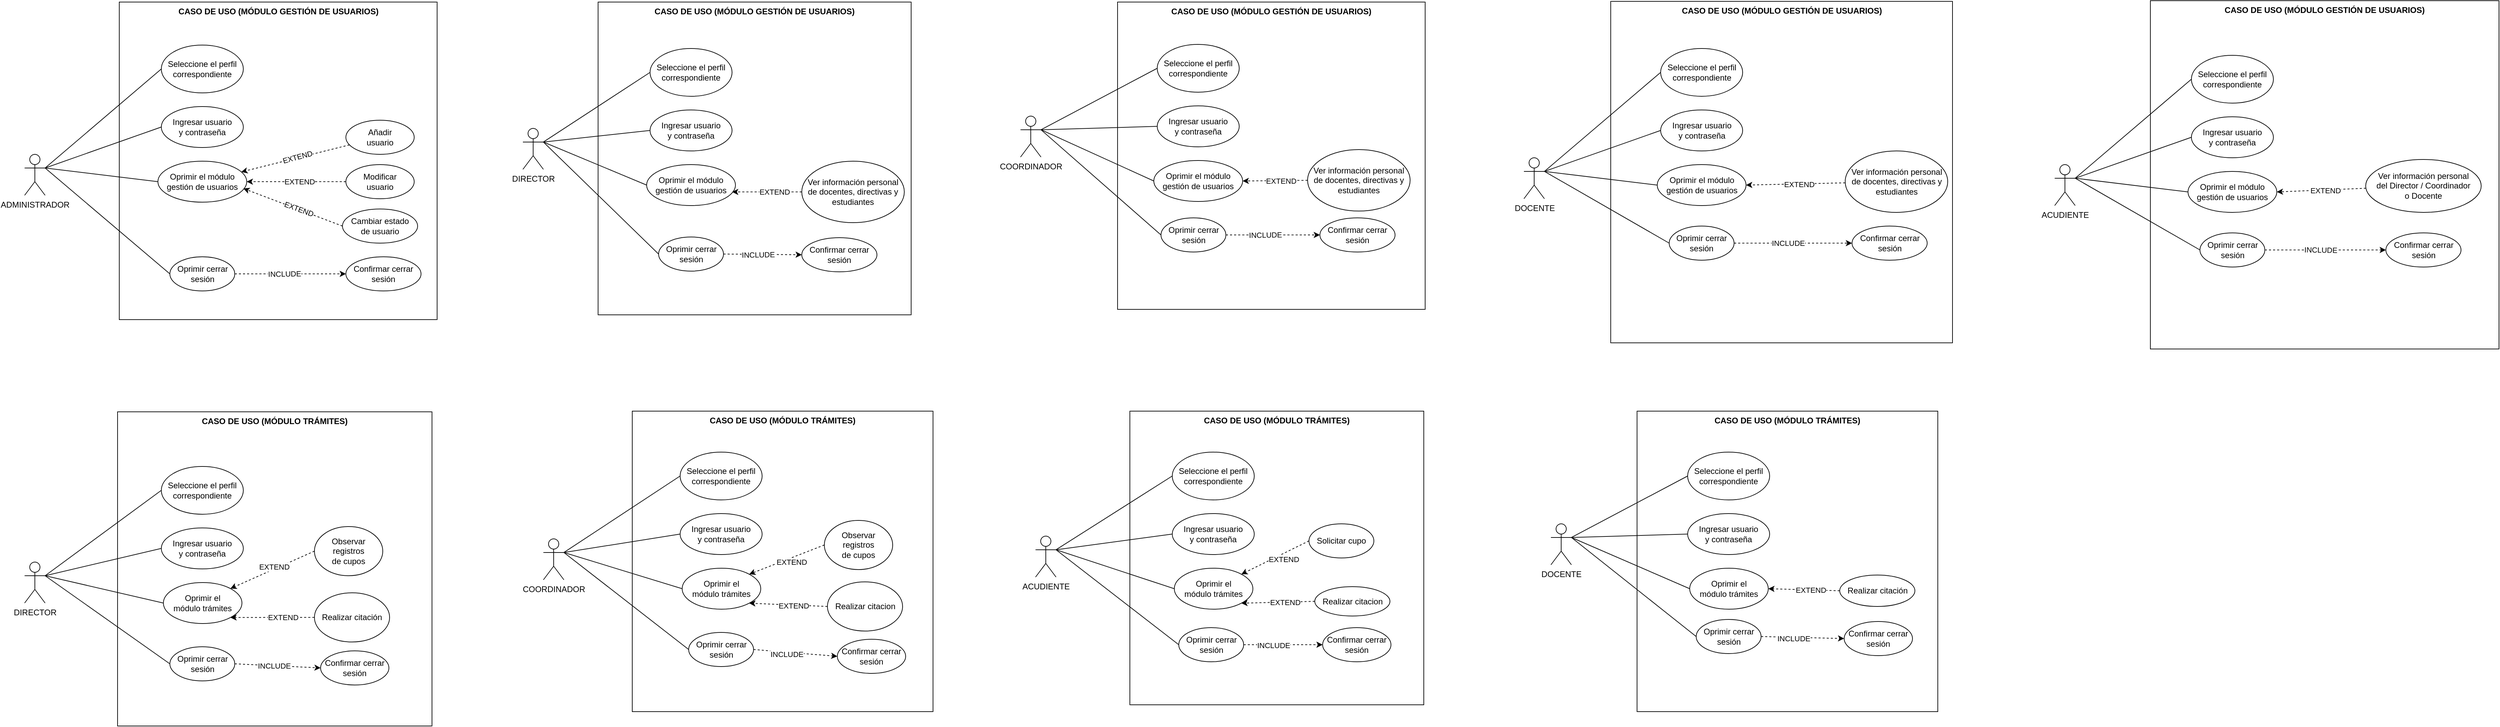 <mxfile version="21.3.2" type="google">
  <diagram name="Página-1" id="3h7qh6CnIOmWa3giQOZi">
    <mxGraphModel grid="1" page="1" gridSize="10" guides="1" tooltips="1" connect="1" arrows="1" fold="1" pageScale="1" pageWidth="4000" pageHeight="2300" math="0" shadow="0">
      <root>
        <mxCell id="0" />
        <mxCell id="1" parent="0" />
        <mxCell id="zVnAbdgR_E_ziGiumIPv-10" value="&lt;font style=&quot;vertical-align: inherit;&quot;&gt;&lt;font style=&quot;vertical-align: inherit;&quot;&gt;&lt;font style=&quot;vertical-align: inherit;&quot;&gt;&lt;font style=&quot;vertical-align: inherit;&quot;&gt;&lt;b&gt;CASO DE USO (MÓDULO GESTIÓN DE USUARIOS)&lt;/b&gt;&lt;/font&gt;&lt;/font&gt;&lt;/font&gt;&lt;/font&gt;" style="whiteSpace=wrap;html=1;aspect=fixed;verticalAlign=top;" vertex="1" parent="1">
          <mxGeometry x="-2241" y="122" width="450" height="450" as="geometry" />
        </mxCell>
        <mxCell id="zVnAbdgR_E_ziGiumIPv-28" style="edgeStyle=none;rounded=0;orthogonalLoop=1;jettySize=auto;html=1;exitX=1;exitY=0.333;exitDx=0;exitDy=0;exitPerimeter=0;entryX=0;entryY=0.5;entryDx=0;entryDy=0;endArrow=none;endFill=0;" edge="1" parent="1" source="zVnAbdgR_E_ziGiumIPv-7" target="zVnAbdgR_E_ziGiumIPv-11">
          <mxGeometry relative="1" as="geometry" />
        </mxCell>
        <mxCell id="zVnAbdgR_E_ziGiumIPv-30" style="edgeStyle=none;rounded=0;orthogonalLoop=1;jettySize=auto;html=1;exitX=1;exitY=0.333;exitDx=0;exitDy=0;exitPerimeter=0;entryX=0;entryY=0.5;entryDx=0;entryDy=0;endArrow=none;endFill=0;" edge="1" parent="1" source="zVnAbdgR_E_ziGiumIPv-7" target="zVnAbdgR_E_ziGiumIPv-12">
          <mxGeometry relative="1" as="geometry" />
        </mxCell>
        <mxCell id="zVnAbdgR_E_ziGiumIPv-31" style="edgeStyle=none;rounded=0;orthogonalLoop=1;jettySize=auto;html=1;exitX=1;exitY=0.333;exitDx=0;exitDy=0;exitPerimeter=0;entryX=0;entryY=0.5;entryDx=0;entryDy=0;endArrow=none;endFill=0;" edge="1" parent="1" source="zVnAbdgR_E_ziGiumIPv-7" target="zVnAbdgR_E_ziGiumIPv-13">
          <mxGeometry relative="1" as="geometry" />
        </mxCell>
        <mxCell id="zVnAbdgR_E_ziGiumIPv-32" style="edgeStyle=none;rounded=0;orthogonalLoop=1;jettySize=auto;html=1;exitX=1;exitY=0.333;exitDx=0;exitDy=0;exitPerimeter=0;entryX=0;entryY=0.5;entryDx=0;entryDy=0;endArrow=none;endFill=0;" edge="1" parent="1" source="zVnAbdgR_E_ziGiumIPv-7" target="zVnAbdgR_E_ziGiumIPv-14">
          <mxGeometry relative="1" as="geometry" />
        </mxCell>
        <mxCell id="zVnAbdgR_E_ziGiumIPv-7" value="&lt;font style=&quot;vertical-align: inherit;&quot;&gt;&lt;font style=&quot;vertical-align: inherit;&quot;&gt;&lt;font style=&quot;vertical-align: inherit;&quot;&gt;&lt;font style=&quot;vertical-align: inherit;&quot;&gt;&lt;font style=&quot;vertical-align: inherit;&quot;&gt;&lt;font style=&quot;vertical-align: inherit;&quot;&gt;&lt;font style=&quot;vertical-align: inherit;&quot;&gt;&lt;font style=&quot;vertical-align: inherit;&quot;&gt;&lt;font style=&quot;vertical-align: inherit;&quot;&gt;&lt;font style=&quot;vertical-align: inherit;&quot;&gt;&lt;font style=&quot;vertical-align: inherit;&quot;&gt;&lt;font style=&quot;vertical-align: inherit;&quot;&gt;COORDINADOR&lt;/font&gt;&lt;/font&gt;&lt;/font&gt;&lt;/font&gt;&lt;/font&gt;&lt;/font&gt;&lt;/font&gt;&lt;/font&gt;&lt;br&gt;&lt;/font&gt;&lt;/font&gt;&lt;/font&gt;&lt;/font&gt;" style="shape=umlActor;verticalLabelPosition=bottom;verticalAlign=top;html=1;" vertex="1" parent="1">
          <mxGeometry x="-2383" y="289" width="30" height="60" as="geometry" />
        </mxCell>
        <mxCell id="zVnAbdgR_E_ziGiumIPv-11" value="&lt;font style=&quot;vertical-align: inherit;&quot;&gt;&lt;font style=&quot;vertical-align: inherit;&quot;&gt;&lt;font style=&quot;vertical-align: inherit;&quot;&gt;&lt;font style=&quot;vertical-align: inherit;&quot;&gt;Seleccione el perfil correspondiente&lt;/font&gt;&lt;/font&gt;&lt;/font&gt;&lt;/font&gt;" style="ellipse;whiteSpace=wrap;html=1;" vertex="1" parent="1">
          <mxGeometry x="-2183" y="184" width="120" height="70" as="geometry" />
        </mxCell>
        <mxCell id="zVnAbdgR_E_ziGiumIPv-12" value="&lt;font style=&quot;vertical-align: inherit;&quot;&gt;&lt;font style=&quot;vertical-align: inherit;&quot;&gt;&lt;font style=&quot;vertical-align: inherit;&quot;&gt;&lt;font style=&quot;vertical-align: inherit;&quot;&gt;&lt;font style=&quot;vertical-align: inherit;&quot;&gt;&lt;font style=&quot;vertical-align: inherit;&quot;&gt;Ingresar usuario &lt;br&gt;y contraseña&lt;/font&gt;&lt;/font&gt;&lt;/font&gt;&lt;/font&gt;&lt;/font&gt;&lt;/font&gt;" style="ellipse;whiteSpace=wrap;html=1;" vertex="1" parent="1">
          <mxGeometry x="-2183" y="274" width="120" height="60" as="geometry" />
        </mxCell>
        <mxCell id="zVnAbdgR_E_ziGiumIPv-13" value="&lt;font style=&quot;vertical-align: inherit;&quot;&gt;&lt;font style=&quot;vertical-align: inherit;&quot;&gt;Oprimir el módulo&lt;br&gt;&lt;/font&gt;&lt;/font&gt;&lt;font style=&quot;vertical-align: inherit;&quot;&gt;&lt;font style=&quot;vertical-align: inherit;&quot;&gt;gestión de usuarios&lt;/font&gt;&lt;/font&gt;" style="ellipse;whiteSpace=wrap;html=1;" vertex="1" parent="1">
          <mxGeometry x="-2188" y="354" width="130" height="60" as="geometry" />
        </mxCell>
        <mxCell id="zVnAbdgR_E_ziGiumIPv-23" style="edgeStyle=none;rounded=0;orthogonalLoop=1;jettySize=auto;html=1;exitX=1;exitY=0.5;exitDx=0;exitDy=0;entryX=0;entryY=0.5;entryDx=0;entryDy=0;dashed=1;" edge="1" parent="1" source="zVnAbdgR_E_ziGiumIPv-14" target="zVnAbdgR_E_ziGiumIPv-21">
          <mxGeometry relative="1" as="geometry" />
        </mxCell>
        <mxCell id="zVnAbdgR_E_ziGiumIPv-27" value="INCLUDE" style="edgeLabel;html=1;align=center;verticalAlign=middle;resizable=0;points=[];rotation=-1;" vertex="1" connectable="0" parent="zVnAbdgR_E_ziGiumIPv-23">
          <mxGeometry x="0.224" y="1" relative="1" as="geometry">
            <mxPoint x="-27" y="1" as="offset" />
          </mxGeometry>
        </mxCell>
        <mxCell id="zVnAbdgR_E_ziGiumIPv-14" value="Oprimir cerrar&lt;br&gt;sesión" style="ellipse;whiteSpace=wrap;html=1;" vertex="1" parent="1">
          <mxGeometry x="-2177.5" y="438" width="95" height="50" as="geometry" />
        </mxCell>
        <mxCell id="zVnAbdgR_E_ziGiumIPv-19" style="edgeStyle=none;rounded=0;orthogonalLoop=1;jettySize=auto;html=1;entryX=1;entryY=0.5;entryDx=0;entryDy=0;dashed=1;exitX=0;exitY=0.5;exitDx=0;exitDy=0;" edge="1" parent="1" source="fHkMPUWU0p0HW0aizDeC-3" target="zVnAbdgR_E_ziGiumIPv-13">
          <mxGeometry relative="1" as="geometry">
            <mxPoint x="-1947" y="385" as="sourcePoint" />
          </mxGeometry>
        </mxCell>
        <mxCell id="zVnAbdgR_E_ziGiumIPv-25" value="EXTEND" style="edgeLabel;html=1;align=center;verticalAlign=middle;resizable=0;points=[];" vertex="1" connectable="0" parent="zVnAbdgR_E_ziGiumIPv-19">
          <mxGeometry x="0.145" y="1" relative="1" as="geometry">
            <mxPoint x="15" y="-1" as="offset" />
          </mxGeometry>
        </mxCell>
        <mxCell id="zVnAbdgR_E_ziGiumIPv-21" value="&lt;font style=&quot;vertical-align: inherit;&quot;&gt;&lt;font style=&quot;vertical-align: inherit;&quot;&gt;&lt;span style=&quot;font-weight: 400;&quot;&gt;Confirmar cerrar sesión&lt;/span&gt;&lt;br&gt;&lt;/font&gt;&lt;/font&gt;" style="ellipse;whiteSpace=wrap;html=1;fontStyle=1" vertex="1" parent="1">
          <mxGeometry x="-1945" y="438" width="110" height="50" as="geometry" />
        </mxCell>
        <mxCell id="zVnAbdgR_E_ziGiumIPv-33" value="&lt;font style=&quot;vertical-align: inherit;&quot;&gt;&lt;font style=&quot;vertical-align: inherit;&quot;&gt;&lt;font style=&quot;vertical-align: inherit;&quot;&gt;&lt;font style=&quot;vertical-align: inherit;&quot;&gt;&lt;b&gt;CASO DE USO (MÓDULO TRÁMITES)&lt;/b&gt;&lt;/font&gt;&lt;/font&gt;&lt;/font&gt;&lt;/font&gt;" style="whiteSpace=wrap;html=1;aspect=fixed;verticalAlign=top;" vertex="1" parent="1">
          <mxGeometry x="-2951" y="721" width="440" height="440" as="geometry" />
        </mxCell>
        <mxCell id="zVnAbdgR_E_ziGiumIPv-34" style="edgeStyle=none;rounded=0;orthogonalLoop=1;jettySize=auto;html=1;exitX=1;exitY=0.333;exitDx=0;exitDy=0;exitPerimeter=0;entryX=0;entryY=0.5;entryDx=0;entryDy=0;endArrow=none;endFill=0;" edge="1" parent="1" source="zVnAbdgR_E_ziGiumIPv-38" target="zVnAbdgR_E_ziGiumIPv-39">
          <mxGeometry relative="1" as="geometry" />
        </mxCell>
        <mxCell id="zVnAbdgR_E_ziGiumIPv-35" style="edgeStyle=none;rounded=0;orthogonalLoop=1;jettySize=auto;html=1;exitX=1;exitY=0.333;exitDx=0;exitDy=0;exitPerimeter=0;entryX=0;entryY=0.5;entryDx=0;entryDy=0;endArrow=none;endFill=0;" edge="1" parent="1" source="zVnAbdgR_E_ziGiumIPv-38" target="zVnAbdgR_E_ziGiumIPv-40">
          <mxGeometry relative="1" as="geometry" />
        </mxCell>
        <mxCell id="zVnAbdgR_E_ziGiumIPv-36" style="edgeStyle=none;rounded=0;orthogonalLoop=1;jettySize=auto;html=1;exitX=1;exitY=0.333;exitDx=0;exitDy=0;exitPerimeter=0;entryX=0;entryY=0.5;entryDx=0;entryDy=0;endArrow=none;endFill=0;" edge="1" parent="1" source="zVnAbdgR_E_ziGiumIPv-38" target="zVnAbdgR_E_ziGiumIPv-41">
          <mxGeometry relative="1" as="geometry" />
        </mxCell>
        <mxCell id="zVnAbdgR_E_ziGiumIPv-37" style="edgeStyle=none;rounded=0;orthogonalLoop=1;jettySize=auto;html=1;exitX=1;exitY=0.333;exitDx=0;exitDy=0;exitPerimeter=0;entryX=0;entryY=0.5;entryDx=0;entryDy=0;endArrow=none;endFill=0;" edge="1" parent="1" source="zVnAbdgR_E_ziGiumIPv-38" target="zVnAbdgR_E_ziGiumIPv-44">
          <mxGeometry relative="1" as="geometry" />
        </mxCell>
        <mxCell id="zVnAbdgR_E_ziGiumIPv-38" value="&lt;font style=&quot;vertical-align: inherit;&quot;&gt;&lt;font style=&quot;vertical-align: inherit;&quot;&gt;&lt;font style=&quot;vertical-align: inherit;&quot;&gt;&lt;font style=&quot;vertical-align: inherit;&quot;&gt;&lt;font style=&quot;vertical-align: inherit;&quot;&gt;&lt;font style=&quot;vertical-align: inherit;&quot;&gt;&lt;font style=&quot;vertical-align: inherit;&quot;&gt;&lt;font style=&quot;vertical-align: inherit;&quot;&gt;&lt;font style=&quot;vertical-align: inherit;&quot;&gt;&lt;font style=&quot;vertical-align: inherit;&quot;&gt;&lt;font style=&quot;vertical-align: inherit;&quot;&gt;&lt;font style=&quot;vertical-align: inherit;&quot;&gt;COORDINADOR&lt;/font&gt;&lt;/font&gt;&lt;/font&gt;&lt;/font&gt;&lt;/font&gt;&lt;/font&gt;&lt;/font&gt;&lt;/font&gt;&lt;br&gt;&lt;/font&gt;&lt;/font&gt;&lt;/font&gt;&lt;/font&gt;" style="shape=umlActor;verticalLabelPosition=bottom;verticalAlign=top;html=1;" vertex="1" parent="1">
          <mxGeometry x="-3081" y="908" width="30" height="60" as="geometry" />
        </mxCell>
        <mxCell id="zVnAbdgR_E_ziGiumIPv-39" value="&lt;font style=&quot;vertical-align: inherit;&quot;&gt;&lt;font style=&quot;vertical-align: inherit;&quot;&gt;&lt;font style=&quot;vertical-align: inherit;&quot;&gt;&lt;font style=&quot;vertical-align: inherit;&quot;&gt;Seleccione el perfil correspondiente&lt;/font&gt;&lt;/font&gt;&lt;/font&gt;&lt;/font&gt;" style="ellipse;whiteSpace=wrap;html=1;" vertex="1" parent="1">
          <mxGeometry x="-2881" y="781" width="120" height="70" as="geometry" />
        </mxCell>
        <mxCell id="zVnAbdgR_E_ziGiumIPv-40" value="&lt;font style=&quot;vertical-align: inherit;&quot;&gt;&lt;font style=&quot;vertical-align: inherit;&quot;&gt;&lt;font style=&quot;vertical-align: inherit;&quot;&gt;&lt;font style=&quot;vertical-align: inherit;&quot;&gt;&lt;font style=&quot;vertical-align: inherit;&quot;&gt;&lt;font style=&quot;vertical-align: inherit;&quot;&gt;Ingresar usuario &lt;br&gt;y contraseña&lt;/font&gt;&lt;/font&gt;&lt;/font&gt;&lt;/font&gt;&lt;/font&gt;&lt;/font&gt;" style="ellipse;whiteSpace=wrap;html=1;" vertex="1" parent="1">
          <mxGeometry x="-2881" y="871" width="120" height="60" as="geometry" />
        </mxCell>
        <mxCell id="zVnAbdgR_E_ziGiumIPv-41" value="&lt;font style=&quot;vertical-align: inherit;&quot;&gt;&lt;font style=&quot;vertical-align: inherit;&quot;&gt;Oprimir el&lt;br&gt;módulo&amp;nbsp;&lt;/font&gt;&lt;/font&gt;trámites" style="ellipse;whiteSpace=wrap;html=1;" vertex="1" parent="1">
          <mxGeometry x="-2878" y="951" width="115" height="60" as="geometry" />
        </mxCell>
        <mxCell id="zVnAbdgR_E_ziGiumIPv-42" style="edgeStyle=none;rounded=0;orthogonalLoop=1;jettySize=auto;html=1;exitX=1;exitY=0.5;exitDx=0;exitDy=0;entryX=0;entryY=0.5;entryDx=0;entryDy=0;dashed=1;" edge="1" parent="1" source="zVnAbdgR_E_ziGiumIPv-44" target="zVnAbdgR_E_ziGiumIPv-54">
          <mxGeometry relative="1" as="geometry" />
        </mxCell>
        <mxCell id="zVnAbdgR_E_ziGiumIPv-43" value="INCLUDE" style="edgeLabel;html=1;align=center;verticalAlign=middle;resizable=0;points=[];" vertex="1" connectable="0" parent="zVnAbdgR_E_ziGiumIPv-42">
          <mxGeometry x="0.224" y="1" relative="1" as="geometry">
            <mxPoint x="-27" y="2" as="offset" />
          </mxGeometry>
        </mxCell>
        <mxCell id="zVnAbdgR_E_ziGiumIPv-44" value="Oprimir cerrar&lt;br&gt;sesión" style="ellipse;whiteSpace=wrap;html=1;" vertex="1" parent="1">
          <mxGeometry x="-2868.5" y="1045" width="95" height="50" as="geometry" />
        </mxCell>
        <mxCell id="zVnAbdgR_E_ziGiumIPv-54" value="&lt;font style=&quot;vertical-align: inherit;&quot;&gt;&lt;font style=&quot;vertical-align: inherit;&quot;&gt;&lt;span style=&quot;font-weight: 400;&quot;&gt;Confirmar cerrar sesión&lt;/span&gt;&lt;br&gt;&lt;/font&gt;&lt;/font&gt;" style="ellipse;whiteSpace=wrap;html=1;fontStyle=1" vertex="1" parent="1">
          <mxGeometry x="-2651" y="1055" width="100" height="50" as="geometry" />
        </mxCell>
        <mxCell id="zVnAbdgR_E_ziGiumIPv-55" value="&lt;font style=&quot;vertical-align: inherit;&quot;&gt;&lt;font style=&quot;vertical-align: inherit;&quot;&gt;&lt;font style=&quot;vertical-align: inherit;&quot;&gt;&lt;font style=&quot;vertical-align: inherit;&quot;&gt;&lt;b&gt;CASO DE USO (MÓDULO GESTIÓN DE USUARIOS)&lt;/b&gt;&lt;/font&gt;&lt;/font&gt;&lt;/font&gt;&lt;/font&gt;" style="whiteSpace=wrap;html=1;aspect=fixed;verticalAlign=top;" vertex="1" parent="1">
          <mxGeometry x="-1519.5" y="121" width="500" height="500" as="geometry" />
        </mxCell>
        <mxCell id="zVnAbdgR_E_ziGiumIPv-56" style="edgeStyle=none;rounded=0;orthogonalLoop=1;jettySize=auto;html=1;exitX=1;exitY=0.333;exitDx=0;exitDy=0;exitPerimeter=0;entryX=0;entryY=0.5;entryDx=0;entryDy=0;endArrow=none;endFill=0;" edge="1" parent="1" source="zVnAbdgR_E_ziGiumIPv-60" target="zVnAbdgR_E_ziGiumIPv-61">
          <mxGeometry relative="1" as="geometry" />
        </mxCell>
        <mxCell id="zVnAbdgR_E_ziGiumIPv-57" style="edgeStyle=none;rounded=0;orthogonalLoop=1;jettySize=auto;html=1;exitX=1;exitY=0.333;exitDx=0;exitDy=0;exitPerimeter=0;entryX=0;entryY=0.5;entryDx=0;entryDy=0;endArrow=none;endFill=0;" edge="1" parent="1" source="zVnAbdgR_E_ziGiumIPv-60" target="zVnAbdgR_E_ziGiumIPv-62">
          <mxGeometry relative="1" as="geometry" />
        </mxCell>
        <mxCell id="zVnAbdgR_E_ziGiumIPv-58" style="edgeStyle=none;rounded=0;orthogonalLoop=1;jettySize=auto;html=1;exitX=1;exitY=0.333;exitDx=0;exitDy=0;exitPerimeter=0;entryX=0;entryY=0.5;entryDx=0;entryDy=0;endArrow=none;endFill=0;" edge="1" parent="1" source="zVnAbdgR_E_ziGiumIPv-60" target="zVnAbdgR_E_ziGiumIPv-63">
          <mxGeometry relative="1" as="geometry" />
        </mxCell>
        <mxCell id="zVnAbdgR_E_ziGiumIPv-59" style="edgeStyle=none;rounded=0;orthogonalLoop=1;jettySize=auto;html=1;exitX=1;exitY=0.333;exitDx=0;exitDy=0;exitPerimeter=0;entryX=0;entryY=0.5;entryDx=0;entryDy=0;endArrow=none;endFill=0;" edge="1" parent="1" source="zVnAbdgR_E_ziGiumIPv-60" target="zVnAbdgR_E_ziGiumIPv-66">
          <mxGeometry relative="1" as="geometry" />
        </mxCell>
        <mxCell id="zVnAbdgR_E_ziGiumIPv-60" value="&lt;font style=&quot;vertical-align: inherit;&quot;&gt;&lt;font style=&quot;vertical-align: inherit;&quot;&gt;&lt;font style=&quot;vertical-align: inherit;&quot;&gt;&lt;font style=&quot;vertical-align: inherit;&quot;&gt;DOCENTE&lt;br&gt;&lt;/font&gt;&lt;/font&gt;&lt;/font&gt;&lt;/font&gt;" style="shape=umlActor;verticalLabelPosition=bottom;verticalAlign=top;html=1;" vertex="1" parent="1">
          <mxGeometry x="-1646.5" y="350" width="30" height="60" as="geometry" />
        </mxCell>
        <mxCell id="zVnAbdgR_E_ziGiumIPv-61" value="&lt;font style=&quot;vertical-align: inherit;&quot;&gt;&lt;font style=&quot;vertical-align: inherit;&quot;&gt;&lt;font style=&quot;vertical-align: inherit;&quot;&gt;&lt;font style=&quot;vertical-align: inherit;&quot;&gt;Seleccione el perfil correspondiente&lt;/font&gt;&lt;/font&gt;&lt;/font&gt;&lt;/font&gt;" style="ellipse;whiteSpace=wrap;html=1;" vertex="1" parent="1">
          <mxGeometry x="-1446.5" y="190" width="120" height="70" as="geometry" />
        </mxCell>
        <mxCell id="zVnAbdgR_E_ziGiumIPv-62" value="&lt;font style=&quot;vertical-align: inherit;&quot;&gt;&lt;font style=&quot;vertical-align: inherit;&quot;&gt;&lt;font style=&quot;vertical-align: inherit;&quot;&gt;&lt;font style=&quot;vertical-align: inherit;&quot;&gt;&lt;font style=&quot;vertical-align: inherit;&quot;&gt;&lt;font style=&quot;vertical-align: inherit;&quot;&gt;Ingresar usuario &lt;br&gt;y contraseña&lt;/font&gt;&lt;/font&gt;&lt;/font&gt;&lt;/font&gt;&lt;/font&gt;&lt;/font&gt;" style="ellipse;whiteSpace=wrap;html=1;" vertex="1" parent="1">
          <mxGeometry x="-1446.5" y="280" width="120" height="60" as="geometry" />
        </mxCell>
        <mxCell id="zVnAbdgR_E_ziGiumIPv-63" value="&lt;font style=&quot;vertical-align: inherit;&quot;&gt;&lt;font style=&quot;vertical-align: inherit;&quot;&gt;Oprimir el módulo&lt;br&gt;&lt;/font&gt;&lt;/font&gt;&lt;font style=&quot;vertical-align: inherit;&quot;&gt;&lt;font style=&quot;vertical-align: inherit;&quot;&gt;gestión de usuarios&lt;/font&gt;&lt;/font&gt;" style="ellipse;whiteSpace=wrap;html=1;" vertex="1" parent="1">
          <mxGeometry x="-1451.5" y="360" width="130" height="60" as="geometry" />
        </mxCell>
        <mxCell id="zVnAbdgR_E_ziGiumIPv-64" style="edgeStyle=none;rounded=0;orthogonalLoop=1;jettySize=auto;html=1;exitX=1;exitY=0.5;exitDx=0;exitDy=0;entryX=0;entryY=0.5;entryDx=0;entryDy=0;dashed=1;" edge="1" parent="1" source="zVnAbdgR_E_ziGiumIPv-66" target="zVnAbdgR_E_ziGiumIPv-76">
          <mxGeometry relative="1" as="geometry" />
        </mxCell>
        <mxCell id="zVnAbdgR_E_ziGiumIPv-65" value="INCLUDE" style="edgeLabel;html=1;align=center;verticalAlign=middle;resizable=0;points=[];" vertex="1" connectable="0" parent="zVnAbdgR_E_ziGiumIPv-64">
          <mxGeometry x="0.224" y="1" relative="1" as="geometry">
            <mxPoint x="-27" y="1" as="offset" />
          </mxGeometry>
        </mxCell>
        <mxCell id="zVnAbdgR_E_ziGiumIPv-66" value="Oprimir cerrar&lt;br&gt;sesión" style="ellipse;whiteSpace=wrap;html=1;" vertex="1" parent="1">
          <mxGeometry x="-1434" y="450" width="95" height="50" as="geometry" />
        </mxCell>
        <mxCell id="zVnAbdgR_E_ziGiumIPv-70" style="edgeStyle=none;rounded=0;orthogonalLoop=1;jettySize=auto;html=1;entryX=1;entryY=0.5;entryDx=0;entryDy=0;dashed=1;" edge="1" parent="1" source="zVnAbdgR_E_ziGiumIPv-72" target="zVnAbdgR_E_ziGiumIPv-63">
          <mxGeometry relative="1" as="geometry" />
        </mxCell>
        <mxCell id="zVnAbdgR_E_ziGiumIPv-71" value="EXTEND" style="edgeLabel;html=1;align=center;verticalAlign=middle;resizable=0;points=[];" vertex="1" connectable="0" parent="zVnAbdgR_E_ziGiumIPv-70">
          <mxGeometry x="0.145" y="1" relative="1" as="geometry">
            <mxPoint x="15" y="-1" as="offset" />
          </mxGeometry>
        </mxCell>
        <mxCell id="zVnAbdgR_E_ziGiumIPv-72" value="&lt;font style=&quot;vertical-align: inherit;&quot;&gt;&lt;font style=&quot;vertical-align: inherit;&quot;&gt;Ver información personal de docentes, directivas y estudiantes&lt;br&gt;&lt;/font&gt;&lt;/font&gt;" style="ellipse;whiteSpace=wrap;html=1;" vertex="1" parent="1">
          <mxGeometry x="-1176.5" y="340" width="150" height="90" as="geometry" />
        </mxCell>
        <mxCell id="zVnAbdgR_E_ziGiumIPv-76" value="&lt;font style=&quot;vertical-align: inherit;&quot;&gt;&lt;font style=&quot;vertical-align: inherit;&quot;&gt;&lt;span style=&quot;font-weight: 400;&quot;&gt;Confirmar cerrar sesión&lt;/span&gt;&lt;br&gt;&lt;/font&gt;&lt;/font&gt;" style="ellipse;whiteSpace=wrap;html=1;fontStyle=1" vertex="1" parent="1">
          <mxGeometry x="-1166.5" y="450" width="110" height="50" as="geometry" />
        </mxCell>
        <mxCell id="zVnAbdgR_E_ziGiumIPv-78" value="&lt;font style=&quot;vertical-align: inherit;&quot;&gt;&lt;font style=&quot;vertical-align: inherit;&quot;&gt;&lt;font style=&quot;vertical-align: inherit;&quot;&gt;&lt;font style=&quot;vertical-align: inherit;&quot;&gt;&lt;b&gt;CASO DE USO (MÓDULO GESTIÓN DE USUARIOS)&lt;/b&gt;&lt;/font&gt;&lt;/font&gt;&lt;/font&gt;&lt;/font&gt;" style="whiteSpace=wrap;html=1;aspect=fixed;verticalAlign=top;" vertex="1" parent="1">
          <mxGeometry x="-730" y="120" width="510" height="510" as="geometry" />
        </mxCell>
        <mxCell id="zVnAbdgR_E_ziGiumIPv-79" style="edgeStyle=none;rounded=0;orthogonalLoop=1;jettySize=auto;html=1;exitX=1;exitY=0.333;exitDx=0;exitDy=0;exitPerimeter=0;entryX=0;entryY=0.5;entryDx=0;entryDy=0;endArrow=none;endFill=0;" edge="1" parent="1" source="zVnAbdgR_E_ziGiumIPv-83" target="zVnAbdgR_E_ziGiumIPv-84">
          <mxGeometry relative="1" as="geometry" />
        </mxCell>
        <mxCell id="zVnAbdgR_E_ziGiumIPv-80" style="edgeStyle=none;rounded=0;orthogonalLoop=1;jettySize=auto;html=1;exitX=1;exitY=0.333;exitDx=0;exitDy=0;exitPerimeter=0;entryX=0;entryY=0.5;entryDx=0;entryDy=0;endArrow=none;endFill=0;" edge="1" parent="1" source="zVnAbdgR_E_ziGiumIPv-83" target="zVnAbdgR_E_ziGiumIPv-85">
          <mxGeometry relative="1" as="geometry" />
        </mxCell>
        <mxCell id="zVnAbdgR_E_ziGiumIPv-81" style="edgeStyle=none;rounded=0;orthogonalLoop=1;jettySize=auto;html=1;exitX=1;exitY=0.333;exitDx=0;exitDy=0;exitPerimeter=0;entryX=0;entryY=0.5;entryDx=0;entryDy=0;endArrow=none;endFill=0;" edge="1" parent="1" source="zVnAbdgR_E_ziGiumIPv-83" target="zVnAbdgR_E_ziGiumIPv-86">
          <mxGeometry relative="1" as="geometry" />
        </mxCell>
        <mxCell id="zVnAbdgR_E_ziGiumIPv-82" style="edgeStyle=none;rounded=0;orthogonalLoop=1;jettySize=auto;html=1;exitX=1;exitY=0.333;exitDx=0;exitDy=0;exitPerimeter=0;entryX=0;entryY=0.5;entryDx=0;entryDy=0;endArrow=none;endFill=0;" edge="1" parent="1" source="zVnAbdgR_E_ziGiumIPv-83" target="zVnAbdgR_E_ziGiumIPv-89">
          <mxGeometry relative="1" as="geometry" />
        </mxCell>
        <mxCell id="zVnAbdgR_E_ziGiumIPv-83" value="&lt;font style=&quot;vertical-align: inherit;&quot;&gt;&lt;font style=&quot;vertical-align: inherit;&quot;&gt;&lt;font style=&quot;vertical-align: inherit;&quot;&gt;&lt;font style=&quot;vertical-align: inherit;&quot;&gt;ACUDIENTE&lt;br&gt;&lt;/font&gt;&lt;/font&gt;&lt;/font&gt;&lt;/font&gt;" style="shape=umlActor;verticalLabelPosition=bottom;verticalAlign=top;html=1;" vertex="1" parent="1">
          <mxGeometry x="-870" y="360" width="30" height="60" as="geometry" />
        </mxCell>
        <mxCell id="zVnAbdgR_E_ziGiumIPv-84" value="&lt;font style=&quot;vertical-align: inherit;&quot;&gt;&lt;font style=&quot;vertical-align: inherit;&quot;&gt;&lt;font style=&quot;vertical-align: inherit;&quot;&gt;&lt;font style=&quot;vertical-align: inherit;&quot;&gt;Seleccione el perfil correspondiente&lt;/font&gt;&lt;/font&gt;&lt;/font&gt;&lt;/font&gt;" style="ellipse;whiteSpace=wrap;html=1;" vertex="1" parent="1">
          <mxGeometry x="-670" y="200" width="120" height="70" as="geometry" />
        </mxCell>
        <mxCell id="zVnAbdgR_E_ziGiumIPv-85" value="&lt;font style=&quot;vertical-align: inherit;&quot;&gt;&lt;font style=&quot;vertical-align: inherit;&quot;&gt;&lt;font style=&quot;vertical-align: inherit;&quot;&gt;&lt;font style=&quot;vertical-align: inherit;&quot;&gt;&lt;font style=&quot;vertical-align: inherit;&quot;&gt;&lt;font style=&quot;vertical-align: inherit;&quot;&gt;Ingresar usuario &lt;br&gt;y contraseña&lt;/font&gt;&lt;/font&gt;&lt;/font&gt;&lt;/font&gt;&lt;/font&gt;&lt;/font&gt;" style="ellipse;whiteSpace=wrap;html=1;" vertex="1" parent="1">
          <mxGeometry x="-670" y="290" width="120" height="60" as="geometry" />
        </mxCell>
        <mxCell id="zVnAbdgR_E_ziGiumIPv-86" value="&lt;font style=&quot;vertical-align: inherit;&quot;&gt;&lt;font style=&quot;vertical-align: inherit;&quot;&gt;Oprimir el módulo&lt;br&gt;&lt;/font&gt;&lt;/font&gt;&lt;font style=&quot;vertical-align: inherit;&quot;&gt;&lt;font style=&quot;vertical-align: inherit;&quot;&gt;gestión de usuarios&lt;/font&gt;&lt;/font&gt;" style="ellipse;whiteSpace=wrap;html=1;" vertex="1" parent="1">
          <mxGeometry x="-675" y="370" width="130" height="60" as="geometry" />
        </mxCell>
        <mxCell id="zVnAbdgR_E_ziGiumIPv-87" style="edgeStyle=none;rounded=0;orthogonalLoop=1;jettySize=auto;html=1;exitX=1;exitY=0.5;exitDx=0;exitDy=0;entryX=0;entryY=0.5;entryDx=0;entryDy=0;dashed=1;" edge="1" parent="1" source="zVnAbdgR_E_ziGiumIPv-89" target="zVnAbdgR_E_ziGiumIPv-93">
          <mxGeometry relative="1" as="geometry" />
        </mxCell>
        <mxCell id="zVnAbdgR_E_ziGiumIPv-88" value="INCLUDE" style="edgeLabel;html=1;align=center;verticalAlign=middle;resizable=0;points=[];rotation=1;" vertex="1" connectable="0" parent="zVnAbdgR_E_ziGiumIPv-87">
          <mxGeometry x="0.224" y="1" relative="1" as="geometry">
            <mxPoint x="-27" y="1" as="offset" />
          </mxGeometry>
        </mxCell>
        <mxCell id="zVnAbdgR_E_ziGiumIPv-89" value="Oprimir cerrar&lt;br&gt;sesión" style="ellipse;whiteSpace=wrap;html=1;" vertex="1" parent="1">
          <mxGeometry x="-657.5" y="460" width="95" height="50" as="geometry" />
        </mxCell>
        <mxCell id="zVnAbdgR_E_ziGiumIPv-90" style="edgeStyle=none;rounded=0;orthogonalLoop=1;jettySize=auto;html=1;entryX=1;entryY=0.5;entryDx=0;entryDy=0;dashed=1;" edge="1" parent="1" source="zVnAbdgR_E_ziGiumIPv-92" target="zVnAbdgR_E_ziGiumIPv-86">
          <mxGeometry relative="1" as="geometry" />
        </mxCell>
        <mxCell id="zVnAbdgR_E_ziGiumIPv-91" value="EXTEND" style="edgeLabel;html=1;align=center;verticalAlign=middle;resizable=0;points=[];" vertex="1" connectable="0" parent="zVnAbdgR_E_ziGiumIPv-90">
          <mxGeometry x="0.145" y="1" relative="1" as="geometry">
            <mxPoint x="15" y="-1" as="offset" />
          </mxGeometry>
        </mxCell>
        <mxCell id="zVnAbdgR_E_ziGiumIPv-92" value="&lt;font style=&quot;vertical-align: inherit;&quot;&gt;&lt;font style=&quot;vertical-align: inherit;&quot;&gt;Ver información personal&lt;br&gt;del Director / Coordinador&lt;br&gt;o Docente&lt;br&gt;&lt;/font&gt;&lt;/font&gt;" style="ellipse;whiteSpace=wrap;html=1;" vertex="1" parent="1">
          <mxGeometry x="-415" y="352.5" width="169" height="77.5" as="geometry" />
        </mxCell>
        <mxCell id="zVnAbdgR_E_ziGiumIPv-93" value="&lt;font style=&quot;vertical-align: inherit;&quot;&gt;&lt;font style=&quot;vertical-align: inherit;&quot;&gt;&lt;span style=&quot;font-weight: 400;&quot;&gt;Confirmar cerrar sesión&lt;/span&gt;&lt;br&gt;&lt;/font&gt;&lt;/font&gt;" style="ellipse;whiteSpace=wrap;html=1;fontStyle=1" vertex="1" parent="1">
          <mxGeometry x="-385.5" y="460" width="110" height="50" as="geometry" />
        </mxCell>
        <mxCell id="zVnAbdgR_E_ziGiumIPv-96" style="edgeStyle=none;rounded=0;orthogonalLoop=1;jettySize=auto;html=1;exitX=0;exitY=0.5;exitDx=0;exitDy=0;entryX=1;entryY=0;entryDx=0;entryDy=0;endArrow=classic;endFill=1;dashed=1;startArrow=none;startFill=0;" edge="1" parent="1" source="zVnAbdgR_E_ziGiumIPv-95" target="zVnAbdgR_E_ziGiumIPv-41">
          <mxGeometry relative="1" as="geometry" />
        </mxCell>
        <mxCell id="zVnAbdgR_E_ziGiumIPv-97" value="EXTEND" style="edgeLabel;html=1;align=center;verticalAlign=middle;resizable=0;points=[];rotation=0;" vertex="1" connectable="0" parent="zVnAbdgR_E_ziGiumIPv-96">
          <mxGeometry x="0.161" y="1" relative="1" as="geometry">
            <mxPoint x="15" y="-1" as="offset" />
          </mxGeometry>
        </mxCell>
        <mxCell id="zVnAbdgR_E_ziGiumIPv-95" value="Observar &lt;br&gt;registros&lt;br&gt;de cupos" style="ellipse;whiteSpace=wrap;html=1;" vertex="1" parent="1">
          <mxGeometry x="-2670" y="881" width="100" height="72" as="geometry" />
        </mxCell>
        <mxCell id="zVnAbdgR_E_ziGiumIPv-117" value="&lt;font style=&quot;vertical-align: inherit;&quot;&gt;&lt;font style=&quot;vertical-align: inherit;&quot;&gt;&lt;font style=&quot;vertical-align: inherit;&quot;&gt;&lt;font style=&quot;vertical-align: inherit;&quot;&gt;&lt;b&gt;CASO DE USO (MÓDULO TRÁMITES)&lt;/b&gt;&lt;/font&gt;&lt;/font&gt;&lt;/font&gt;&lt;/font&gt;" style="whiteSpace=wrap;html=1;aspect=fixed;verticalAlign=top;" vertex="1" parent="1">
          <mxGeometry x="-2223" y="721" width="430" height="430" as="geometry" />
        </mxCell>
        <mxCell id="zVnAbdgR_E_ziGiumIPv-118" style="edgeStyle=none;rounded=0;orthogonalLoop=1;jettySize=auto;html=1;exitX=1;exitY=0.333;exitDx=0;exitDy=0;exitPerimeter=0;entryX=0;entryY=0.5;entryDx=0;entryDy=0;endArrow=none;endFill=0;" edge="1" parent="1" source="zVnAbdgR_E_ziGiumIPv-122" target="zVnAbdgR_E_ziGiumIPv-123">
          <mxGeometry relative="1" as="geometry" />
        </mxCell>
        <mxCell id="zVnAbdgR_E_ziGiumIPv-119" style="edgeStyle=none;rounded=0;orthogonalLoop=1;jettySize=auto;html=1;exitX=1;exitY=0.333;exitDx=0;exitDy=0;exitPerimeter=0;entryX=0;entryY=0.5;entryDx=0;entryDy=0;endArrow=none;endFill=0;" edge="1" parent="1" source="zVnAbdgR_E_ziGiumIPv-122" target="zVnAbdgR_E_ziGiumIPv-124">
          <mxGeometry relative="1" as="geometry" />
        </mxCell>
        <mxCell id="zVnAbdgR_E_ziGiumIPv-120" style="edgeStyle=none;rounded=0;orthogonalLoop=1;jettySize=auto;html=1;exitX=1;exitY=0.333;exitDx=0;exitDy=0;exitPerimeter=0;entryX=0;entryY=0.5;entryDx=0;entryDy=0;endArrow=none;endFill=0;" edge="1" parent="1" source="zVnAbdgR_E_ziGiumIPv-122" target="zVnAbdgR_E_ziGiumIPv-125">
          <mxGeometry relative="1" as="geometry" />
        </mxCell>
        <mxCell id="zVnAbdgR_E_ziGiumIPv-121" style="edgeStyle=none;rounded=0;orthogonalLoop=1;jettySize=auto;html=1;exitX=1;exitY=0.333;exitDx=0;exitDy=0;exitPerimeter=0;entryX=0;entryY=0.5;entryDx=0;entryDy=0;endArrow=none;endFill=0;" edge="1" parent="1" source="zVnAbdgR_E_ziGiumIPv-122" target="zVnAbdgR_E_ziGiumIPv-128">
          <mxGeometry relative="1" as="geometry" />
        </mxCell>
        <mxCell id="zVnAbdgR_E_ziGiumIPv-122" value="&lt;font style=&quot;vertical-align: inherit;&quot;&gt;&lt;font style=&quot;vertical-align: inherit;&quot;&gt;&lt;font style=&quot;vertical-align: inherit;&quot;&gt;&lt;font style=&quot;vertical-align: inherit;&quot;&gt;ACUDIENTE&lt;br&gt;&lt;/font&gt;&lt;/font&gt;&lt;/font&gt;&lt;/font&gt;" style="shape=umlActor;verticalLabelPosition=bottom;verticalAlign=top;html=1;" vertex="1" parent="1">
          <mxGeometry x="-2361" y="904" width="30" height="60" as="geometry" />
        </mxCell>
        <mxCell id="zVnAbdgR_E_ziGiumIPv-123" value="&lt;font style=&quot;vertical-align: inherit;&quot;&gt;&lt;font style=&quot;vertical-align: inherit;&quot;&gt;&lt;font style=&quot;vertical-align: inherit;&quot;&gt;&lt;font style=&quot;vertical-align: inherit;&quot;&gt;Seleccione el perfil correspondiente&lt;/font&gt;&lt;/font&gt;&lt;/font&gt;&lt;/font&gt;" style="ellipse;whiteSpace=wrap;html=1;" vertex="1" parent="1">
          <mxGeometry x="-2161" y="781" width="120" height="70" as="geometry" />
        </mxCell>
        <mxCell id="zVnAbdgR_E_ziGiumIPv-124" value="&lt;font style=&quot;vertical-align: inherit;&quot;&gt;&lt;font style=&quot;vertical-align: inherit;&quot;&gt;&lt;font style=&quot;vertical-align: inherit;&quot;&gt;&lt;font style=&quot;vertical-align: inherit;&quot;&gt;&lt;font style=&quot;vertical-align: inherit;&quot;&gt;&lt;font style=&quot;vertical-align: inherit;&quot;&gt;Ingresar usuario &lt;br&gt;y contraseña&lt;/font&gt;&lt;/font&gt;&lt;/font&gt;&lt;/font&gt;&lt;/font&gt;&lt;/font&gt;" style="ellipse;whiteSpace=wrap;html=1;" vertex="1" parent="1">
          <mxGeometry x="-2161" y="871" width="120" height="60" as="geometry" />
        </mxCell>
        <mxCell id="zVnAbdgR_E_ziGiumIPv-125" value="&lt;font style=&quot;vertical-align: inherit;&quot;&gt;&lt;font style=&quot;vertical-align: inherit;&quot;&gt;Oprimir el&lt;br&gt;módulo&amp;nbsp;&lt;/font&gt;&lt;/font&gt;trámites" style="ellipse;whiteSpace=wrap;html=1;" vertex="1" parent="1">
          <mxGeometry x="-2158" y="951" width="115" height="60" as="geometry" />
        </mxCell>
        <mxCell id="zVnAbdgR_E_ziGiumIPv-126" style="edgeStyle=none;rounded=0;orthogonalLoop=1;jettySize=auto;html=1;exitX=1;exitY=0.5;exitDx=0;exitDy=0;entryX=0;entryY=0.5;entryDx=0;entryDy=0;dashed=1;" edge="1" parent="1" source="zVnAbdgR_E_ziGiumIPv-128" target="zVnAbdgR_E_ziGiumIPv-132">
          <mxGeometry relative="1" as="geometry" />
        </mxCell>
        <mxCell id="zVnAbdgR_E_ziGiumIPv-127" value="INCLUDE" style="edgeLabel;html=1;align=center;verticalAlign=middle;resizable=0;points=[];" vertex="1" connectable="0" parent="zVnAbdgR_E_ziGiumIPv-126">
          <mxGeometry x="0.224" y="1" relative="1" as="geometry">
            <mxPoint x="-27" y="2" as="offset" />
          </mxGeometry>
        </mxCell>
        <mxCell id="zVnAbdgR_E_ziGiumIPv-128" value="Oprimir cerrar&lt;br&gt;sesión" style="ellipse;whiteSpace=wrap;html=1;" vertex="1" parent="1">
          <mxGeometry x="-2151.5" y="1038" width="95" height="50" as="geometry" />
        </mxCell>
        <mxCell id="zVnAbdgR_E_ziGiumIPv-132" value="&lt;font style=&quot;vertical-align: inherit;&quot;&gt;&lt;font style=&quot;vertical-align: inherit;&quot;&gt;&lt;span style=&quot;font-weight: 400;&quot;&gt;Confirmar cerrar sesión&lt;/span&gt;&lt;br&gt;&lt;/font&gt;&lt;/font&gt;" style="ellipse;whiteSpace=wrap;html=1;fontStyle=1" vertex="1" parent="1">
          <mxGeometry x="-1941" y="1038" width="100" height="50" as="geometry" />
        </mxCell>
        <mxCell id="zVnAbdgR_E_ziGiumIPv-133" style="edgeStyle=none;rounded=0;orthogonalLoop=1;jettySize=auto;html=1;exitX=0;exitY=0.5;exitDx=0;exitDy=0;entryX=1;entryY=0;entryDx=0;entryDy=0;endArrow=classic;endFill=1;dashed=1;startArrow=none;startFill=0;" edge="1" parent="1" source="zVnAbdgR_E_ziGiumIPv-135" target="zVnAbdgR_E_ziGiumIPv-125">
          <mxGeometry relative="1" as="geometry" />
        </mxCell>
        <mxCell id="zVnAbdgR_E_ziGiumIPv-134" value="EXTEND" style="edgeLabel;html=1;align=center;verticalAlign=middle;resizable=0;points=[];rotation=0;" vertex="1" connectable="0" parent="zVnAbdgR_E_ziGiumIPv-133">
          <mxGeometry x="0.161" y="1" relative="1" as="geometry">
            <mxPoint x="20" y="-2" as="offset" />
          </mxGeometry>
        </mxCell>
        <mxCell id="zVnAbdgR_E_ziGiumIPv-135" value="Solicitar cupo" style="ellipse;whiteSpace=wrap;html=1;" vertex="1" parent="1">
          <mxGeometry x="-1961" y="886" width="95" height="50" as="geometry" />
        </mxCell>
        <mxCell id="SfuUqs3EBxjO_rYn3UVI-1" value="&lt;font style=&quot;vertical-align: inherit;&quot;&gt;&lt;font style=&quot;vertical-align: inherit;&quot;&gt;&lt;font style=&quot;vertical-align: inherit;&quot;&gt;&lt;font style=&quot;vertical-align: inherit;&quot;&gt;&lt;b&gt;CASO DE USO (MÓDULO GESTIÓN DE USUARIOS)&lt;/b&gt;&lt;/font&gt;&lt;/font&gt;&lt;/font&gt;&lt;/font&gt;" style="whiteSpace=wrap;html=1;aspect=fixed;verticalAlign=top;" vertex="1" parent="1">
          <mxGeometry x="-3001" y="122" width="458" height="458" as="geometry" />
        </mxCell>
        <mxCell id="SfuUqs3EBxjO_rYn3UVI-2" style="edgeStyle=none;rounded=0;orthogonalLoop=1;jettySize=auto;html=1;exitX=1;exitY=0.333;exitDx=0;exitDy=0;exitPerimeter=0;entryX=0;entryY=0.5;entryDx=0;entryDy=0;endArrow=none;endFill=0;" edge="1" parent="1" source="SfuUqs3EBxjO_rYn3UVI-6" target="SfuUqs3EBxjO_rYn3UVI-7">
          <mxGeometry relative="1" as="geometry" />
        </mxCell>
        <mxCell id="SfuUqs3EBxjO_rYn3UVI-3" style="edgeStyle=none;rounded=0;orthogonalLoop=1;jettySize=auto;html=1;exitX=1;exitY=0.333;exitDx=0;exitDy=0;exitPerimeter=0;entryX=0;entryY=0.5;entryDx=0;entryDy=0;endArrow=none;endFill=0;" edge="1" parent="1" source="SfuUqs3EBxjO_rYn3UVI-6" target="SfuUqs3EBxjO_rYn3UVI-8">
          <mxGeometry relative="1" as="geometry" />
        </mxCell>
        <mxCell id="SfuUqs3EBxjO_rYn3UVI-4" style="edgeStyle=none;rounded=0;orthogonalLoop=1;jettySize=auto;html=1;exitX=1;exitY=0.333;exitDx=0;exitDy=0;exitPerimeter=0;entryX=0;entryY=0.5;entryDx=0;entryDy=0;endArrow=none;endFill=0;" edge="1" parent="1" source="SfuUqs3EBxjO_rYn3UVI-6" target="SfuUqs3EBxjO_rYn3UVI-9">
          <mxGeometry relative="1" as="geometry" />
        </mxCell>
        <mxCell id="SfuUqs3EBxjO_rYn3UVI-5" style="edgeStyle=none;rounded=0;orthogonalLoop=1;jettySize=auto;html=1;exitX=1;exitY=0.333;exitDx=0;exitDy=0;exitPerimeter=0;entryX=0;entryY=0.5;entryDx=0;entryDy=0;endArrow=none;endFill=0;" edge="1" parent="1" source="SfuUqs3EBxjO_rYn3UVI-6" target="SfuUqs3EBxjO_rYn3UVI-12">
          <mxGeometry relative="1" as="geometry" />
        </mxCell>
        <mxCell id="SfuUqs3EBxjO_rYn3UVI-6" value="&lt;font style=&quot;vertical-align: inherit;&quot;&gt;&lt;font style=&quot;vertical-align: inherit;&quot;&gt;&lt;font style=&quot;vertical-align: inherit;&quot;&gt;&lt;font style=&quot;vertical-align: inherit;&quot;&gt;&lt;font style=&quot;vertical-align: inherit;&quot;&gt;&lt;font style=&quot;vertical-align: inherit;&quot;&gt;&lt;font style=&quot;vertical-align: inherit;&quot;&gt;&lt;font style=&quot;vertical-align: inherit;&quot;&gt;&lt;font style=&quot;vertical-align: inherit;&quot;&gt;&lt;font style=&quot;vertical-align: inherit;&quot;&gt;&lt;font style=&quot;vertical-align: inherit;&quot;&gt;&lt;font style=&quot;vertical-align: inherit;&quot;&gt;DIRECTOR&lt;/font&gt;&lt;/font&gt;&lt;/font&gt;&lt;/font&gt;&lt;/font&gt;&lt;/font&gt;&lt;/font&gt;&lt;/font&gt;&lt;br&gt;&lt;/font&gt;&lt;/font&gt;&lt;/font&gt;&lt;/font&gt;" style="shape=umlActor;verticalLabelPosition=bottom;verticalAlign=top;html=1;" vertex="1" parent="1">
          <mxGeometry x="-3111" y="307" width="30" height="60" as="geometry" />
        </mxCell>
        <mxCell id="SfuUqs3EBxjO_rYn3UVI-7" value="&lt;font style=&quot;vertical-align: inherit;&quot;&gt;&lt;font style=&quot;vertical-align: inherit;&quot;&gt;&lt;font style=&quot;vertical-align: inherit;&quot;&gt;&lt;font style=&quot;vertical-align: inherit;&quot;&gt;Seleccione el perfil correspondiente&lt;/font&gt;&lt;/font&gt;&lt;/font&gt;&lt;/font&gt;" style="ellipse;whiteSpace=wrap;html=1;" vertex="1" parent="1">
          <mxGeometry x="-2925" y="190" width="120" height="70" as="geometry" />
        </mxCell>
        <mxCell id="SfuUqs3EBxjO_rYn3UVI-8" value="&lt;font style=&quot;vertical-align: inherit;&quot;&gt;&lt;font style=&quot;vertical-align: inherit;&quot;&gt;&lt;font style=&quot;vertical-align: inherit;&quot;&gt;&lt;font style=&quot;vertical-align: inherit;&quot;&gt;&lt;font style=&quot;vertical-align: inherit;&quot;&gt;&lt;font style=&quot;vertical-align: inherit;&quot;&gt;Ingresar usuario &lt;br&gt;y contraseña&lt;/font&gt;&lt;/font&gt;&lt;/font&gt;&lt;/font&gt;&lt;/font&gt;&lt;/font&gt;" style="ellipse;whiteSpace=wrap;html=1;" vertex="1" parent="1">
          <mxGeometry x="-2925" y="280" width="120" height="60" as="geometry" />
        </mxCell>
        <mxCell id="SfuUqs3EBxjO_rYn3UVI-9" value="&lt;font style=&quot;vertical-align: inherit;&quot;&gt;&lt;font style=&quot;vertical-align: inherit;&quot;&gt;Oprimir el módulo&lt;br&gt;&lt;/font&gt;&lt;/font&gt;&lt;font style=&quot;vertical-align: inherit;&quot;&gt;&lt;font style=&quot;vertical-align: inherit;&quot;&gt;gestión de usuarios&lt;/font&gt;&lt;/font&gt;" style="ellipse;whiteSpace=wrap;html=1;" vertex="1" parent="1">
          <mxGeometry x="-2930" y="360" width="130" height="60" as="geometry" />
        </mxCell>
        <mxCell id="SfuUqs3EBxjO_rYn3UVI-10" style="edgeStyle=none;rounded=0;orthogonalLoop=1;jettySize=auto;html=1;exitX=1;exitY=0.5;exitDx=0;exitDy=0;entryX=0;entryY=0.5;entryDx=0;entryDy=0;dashed=1;" edge="1" parent="1" source="SfuUqs3EBxjO_rYn3UVI-12" target="SfuUqs3EBxjO_rYn3UVI-22">
          <mxGeometry relative="1" as="geometry" />
        </mxCell>
        <mxCell id="SfuUqs3EBxjO_rYn3UVI-11" value="INCLUDE" style="edgeLabel;html=1;align=center;verticalAlign=middle;resizable=0;points=[];rotation=-1;" connectable="0" vertex="1" parent="SfuUqs3EBxjO_rYn3UVI-10">
          <mxGeometry x="0.224" y="1" relative="1" as="geometry">
            <mxPoint x="-20" y="1" as="offset" />
          </mxGeometry>
        </mxCell>
        <mxCell id="SfuUqs3EBxjO_rYn3UVI-12" value="Oprimir cerrar&lt;br&gt;sesión" style="ellipse;whiteSpace=wrap;html=1;" vertex="1" parent="1">
          <mxGeometry x="-2912.5" y="466" width="95" height="50" as="geometry" />
        </mxCell>
        <mxCell id="SfuUqs3EBxjO_rYn3UVI-19" style="edgeStyle=none;rounded=0;orthogonalLoop=1;jettySize=auto;html=1;entryX=0.962;entryY=0.667;entryDx=0;entryDy=0;entryPerimeter=0;dashed=1;" edge="1" parent="1" source="fHkMPUWU0p0HW0aizDeC-4" target="SfuUqs3EBxjO_rYn3UVI-9">
          <mxGeometry relative="1" as="geometry">
            <mxPoint x="-2699" y="398" as="sourcePoint" />
          </mxGeometry>
        </mxCell>
        <mxCell id="SfuUqs3EBxjO_rYn3UVI-20" value="EXTEND" style="edgeLabel;html=1;align=center;verticalAlign=middle;resizable=0;points=[];rotation=0;" connectable="0" vertex="1" parent="SfuUqs3EBxjO_rYn3UVI-19">
          <mxGeometry x="0.091" relative="1" as="geometry">
            <mxPoint x="15" as="offset" />
          </mxGeometry>
        </mxCell>
        <mxCell id="SfuUqs3EBxjO_rYn3UVI-22" value="&lt;font style=&quot;vertical-align: inherit;&quot;&gt;&lt;font style=&quot;vertical-align: inherit;&quot;&gt;&lt;span style=&quot;font-weight: 400;&quot;&gt;Confirmar cerrar sesión&lt;/span&gt;&lt;br&gt;&lt;/font&gt;&lt;/font&gt;" style="ellipse;whiteSpace=wrap;html=1;fontStyle=1" vertex="1" parent="1">
          <mxGeometry x="-2703" y="467" width="110" height="50" as="geometry" />
        </mxCell>
        <mxCell id="SfuUqs3EBxjO_rYn3UVI-42" value="&lt;font style=&quot;vertical-align: inherit;&quot;&gt;&lt;font style=&quot;vertical-align: inherit;&quot;&gt;&lt;font style=&quot;vertical-align: inherit;&quot;&gt;&lt;font style=&quot;vertical-align: inherit;&quot;&gt;&lt;b&gt;CASO DE USO (MÓDULO TRÁMITES)&lt;/b&gt;&lt;/font&gt;&lt;/font&gt;&lt;/font&gt;&lt;/font&gt;" style="whiteSpace=wrap;html=1;aspect=fixed;verticalAlign=top;" vertex="1" parent="1">
          <mxGeometry x="-3704" y="722" width="460" height="460" as="geometry" />
        </mxCell>
        <mxCell id="SfuUqs3EBxjO_rYn3UVI-43" style="edgeStyle=none;rounded=0;orthogonalLoop=1;jettySize=auto;html=1;exitX=1;exitY=0.333;exitDx=0;exitDy=0;exitPerimeter=0;entryX=0;entryY=0.5;entryDx=0;entryDy=0;endArrow=none;endFill=0;" edge="1" parent="1" source="SfuUqs3EBxjO_rYn3UVI-47" target="SfuUqs3EBxjO_rYn3UVI-48">
          <mxGeometry relative="1" as="geometry" />
        </mxCell>
        <mxCell id="SfuUqs3EBxjO_rYn3UVI-44" style="edgeStyle=none;rounded=0;orthogonalLoop=1;jettySize=auto;html=1;exitX=1;exitY=0.333;exitDx=0;exitDy=0;exitPerimeter=0;entryX=0;entryY=0.5;entryDx=0;entryDy=0;endArrow=none;endFill=0;" edge="1" parent="1" source="SfuUqs3EBxjO_rYn3UVI-47" target="SfuUqs3EBxjO_rYn3UVI-49">
          <mxGeometry relative="1" as="geometry" />
        </mxCell>
        <mxCell id="SfuUqs3EBxjO_rYn3UVI-45" style="edgeStyle=none;rounded=0;orthogonalLoop=1;jettySize=auto;html=1;exitX=1;exitY=0.333;exitDx=0;exitDy=0;exitPerimeter=0;entryX=0;entryY=0.5;entryDx=0;entryDy=0;endArrow=none;endFill=0;" edge="1" parent="1" source="SfuUqs3EBxjO_rYn3UVI-47" target="SfuUqs3EBxjO_rYn3UVI-50">
          <mxGeometry relative="1" as="geometry" />
        </mxCell>
        <mxCell id="SfuUqs3EBxjO_rYn3UVI-46" style="edgeStyle=none;rounded=0;orthogonalLoop=1;jettySize=auto;html=1;exitX=1;exitY=0.333;exitDx=0;exitDy=0;exitPerimeter=0;entryX=0;entryY=0.5;entryDx=0;entryDy=0;endArrow=none;endFill=0;" edge="1" parent="1" source="SfuUqs3EBxjO_rYn3UVI-47" target="SfuUqs3EBxjO_rYn3UVI-53">
          <mxGeometry relative="1" as="geometry" />
        </mxCell>
        <mxCell id="SfuUqs3EBxjO_rYn3UVI-47" value="&lt;font style=&quot;vertical-align: inherit;&quot;&gt;&lt;font style=&quot;vertical-align: inherit;&quot;&gt;&lt;font style=&quot;vertical-align: inherit;&quot;&gt;&lt;font style=&quot;vertical-align: inherit;&quot;&gt;&lt;font style=&quot;vertical-align: inherit;&quot;&gt;&lt;font style=&quot;vertical-align: inherit;&quot;&gt;&lt;font style=&quot;vertical-align: inherit;&quot;&gt;&lt;font style=&quot;vertical-align: inherit;&quot;&gt;&lt;font style=&quot;vertical-align: inherit;&quot;&gt;&lt;font style=&quot;vertical-align: inherit;&quot;&gt;&lt;font style=&quot;vertical-align: inherit;&quot;&gt;&lt;font style=&quot;vertical-align: inherit;&quot;&gt;DIRECTOR&lt;/font&gt;&lt;/font&gt;&lt;/font&gt;&lt;/font&gt;&lt;/font&gt;&lt;/font&gt;&lt;/font&gt;&lt;/font&gt;&lt;br&gt;&lt;/font&gt;&lt;/font&gt;&lt;/font&gt;&lt;/font&gt;" style="shape=umlActor;verticalLabelPosition=bottom;verticalAlign=top;html=1;" vertex="1" parent="1">
          <mxGeometry x="-3840" y="942" width="30" height="60" as="geometry" />
        </mxCell>
        <mxCell id="SfuUqs3EBxjO_rYn3UVI-48" value="&lt;font style=&quot;vertical-align: inherit;&quot;&gt;&lt;font style=&quot;vertical-align: inherit;&quot;&gt;&lt;font style=&quot;vertical-align: inherit;&quot;&gt;&lt;font style=&quot;vertical-align: inherit;&quot;&gt;Seleccione el perfil correspondiente&lt;/font&gt;&lt;/font&gt;&lt;/font&gt;&lt;/font&gt;" style="ellipse;whiteSpace=wrap;html=1;" vertex="1" parent="1">
          <mxGeometry x="-3640" y="802" width="120" height="70" as="geometry" />
        </mxCell>
        <mxCell id="SfuUqs3EBxjO_rYn3UVI-49" value="&lt;font style=&quot;vertical-align: inherit;&quot;&gt;&lt;font style=&quot;vertical-align: inherit;&quot;&gt;&lt;font style=&quot;vertical-align: inherit;&quot;&gt;&lt;font style=&quot;vertical-align: inherit;&quot;&gt;&lt;font style=&quot;vertical-align: inherit;&quot;&gt;&lt;font style=&quot;vertical-align: inherit;&quot;&gt;Ingresar usuario &lt;br&gt;y contraseña&lt;/font&gt;&lt;/font&gt;&lt;/font&gt;&lt;/font&gt;&lt;/font&gt;&lt;/font&gt;" style="ellipse;whiteSpace=wrap;html=1;" vertex="1" parent="1">
          <mxGeometry x="-3640" y="892" width="120" height="60" as="geometry" />
        </mxCell>
        <mxCell id="SfuUqs3EBxjO_rYn3UVI-50" value="&lt;font style=&quot;vertical-align: inherit;&quot;&gt;&lt;font style=&quot;vertical-align: inherit;&quot;&gt;Oprimir el&lt;br&gt;módulo&amp;nbsp;&lt;/font&gt;&lt;/font&gt;trámites" style="ellipse;whiteSpace=wrap;html=1;" vertex="1" parent="1">
          <mxGeometry x="-3637" y="972" width="115" height="60" as="geometry" />
        </mxCell>
        <mxCell id="SfuUqs3EBxjO_rYn3UVI-51" style="edgeStyle=none;rounded=0;orthogonalLoop=1;jettySize=auto;html=1;exitX=1;exitY=0.5;exitDx=0;exitDy=0;entryX=0;entryY=0.5;entryDx=0;entryDy=0;dashed=1;" edge="1" parent="1" source="SfuUqs3EBxjO_rYn3UVI-53" target="SfuUqs3EBxjO_rYn3UVI-57">
          <mxGeometry relative="1" as="geometry" />
        </mxCell>
        <mxCell id="SfuUqs3EBxjO_rYn3UVI-52" value="INCLUDE" style="edgeLabel;html=1;align=center;verticalAlign=middle;resizable=0;points=[];" connectable="0" vertex="1" parent="SfuUqs3EBxjO_rYn3UVI-51">
          <mxGeometry x="0.224" y="1" relative="1" as="geometry">
            <mxPoint x="-20" as="offset" />
          </mxGeometry>
        </mxCell>
        <mxCell id="SfuUqs3EBxjO_rYn3UVI-53" value="Oprimir cerrar&lt;br&gt;sesión" style="ellipse;whiteSpace=wrap;html=1;" vertex="1" parent="1">
          <mxGeometry x="-3627.5" y="1066" width="95" height="50" as="geometry" />
        </mxCell>
        <mxCell id="SfuUqs3EBxjO_rYn3UVI-57" value="&lt;font style=&quot;vertical-align: inherit;&quot;&gt;&lt;font style=&quot;vertical-align: inherit;&quot;&gt;&lt;span style=&quot;font-weight: 400;&quot;&gt;Confirmar cerrar sesión&lt;/span&gt;&lt;br&gt;&lt;/font&gt;&lt;/font&gt;" style="ellipse;whiteSpace=wrap;html=1;fontStyle=1" vertex="1" parent="1">
          <mxGeometry x="-3407" y="1072" width="100" height="50" as="geometry" />
        </mxCell>
        <mxCell id="SfuUqs3EBxjO_rYn3UVI-58" style="edgeStyle=none;rounded=0;orthogonalLoop=1;jettySize=auto;html=1;exitX=0;exitY=0.5;exitDx=0;exitDy=0;entryX=1;entryY=0;entryDx=0;entryDy=0;endArrow=classic;endFill=1;dashed=1;startArrow=none;startFill=0;" edge="1" parent="1" source="SfuUqs3EBxjO_rYn3UVI-60" target="SfuUqs3EBxjO_rYn3UVI-50">
          <mxGeometry relative="1" as="geometry">
            <mxPoint x="-3344.0" y="1003" as="sourcePoint" />
            <mxPoint x="-3524.99" y="1004" as="targetPoint" />
          </mxGeometry>
        </mxCell>
        <mxCell id="SfuUqs3EBxjO_rYn3UVI-59" value="EXTEND" style="edgeLabel;html=1;align=center;verticalAlign=middle;resizable=0;points=[];rotation=0;" connectable="0" vertex="1" parent="SfuUqs3EBxjO_rYn3UVI-58">
          <mxGeometry x="0.161" y="1" relative="1" as="geometry">
            <mxPoint x="12" y="-10" as="offset" />
          </mxGeometry>
        </mxCell>
        <mxCell id="SfuUqs3EBxjO_rYn3UVI-60" value="Observar &lt;br&gt;registros&lt;br&gt;de cupos" style="ellipse;whiteSpace=wrap;html=1;" vertex="1" parent="1">
          <mxGeometry x="-3416" y="890" width="100" height="72" as="geometry" />
        </mxCell>
        <mxCell id="y3YfDfOMxSSAQq5WPoW1-2" style="edgeStyle=orthogonalEdgeStyle;rounded=0;orthogonalLoop=1;jettySize=auto;html=1;exitX=0;exitY=0.5;exitDx=0;exitDy=0;entryX=1;entryY=1;entryDx=0;entryDy=0;dashed=1;" edge="1" parent="1" source="y3YfDfOMxSSAQq5WPoW1-1" target="SfuUqs3EBxjO_rYn3UVI-50">
          <mxGeometry relative="1" as="geometry" />
        </mxCell>
        <mxCell id="y3YfDfOMxSSAQq5WPoW1-3" value="EXTEND" style="edgeLabel;html=1;align=center;verticalAlign=middle;resizable=0;points=[];" connectable="0" vertex="1" parent="y3YfDfOMxSSAQq5WPoW1-2">
          <mxGeometry x="-0.159" y="3" relative="1" as="geometry">
            <mxPoint x="5" y="-3" as="offset" />
          </mxGeometry>
        </mxCell>
        <mxCell id="y3YfDfOMxSSAQq5WPoW1-1" value="Realizar citación" style="ellipse;whiteSpace=wrap;html=1;" vertex="1" parent="1">
          <mxGeometry x="-3416" y="987" width="110" height="72" as="geometry" />
        </mxCell>
        <mxCell id="y3YfDfOMxSSAQq5WPoW1-5" style="rounded=0;orthogonalLoop=1;jettySize=auto;html=1;exitX=0;exitY=0.5;exitDx=0;exitDy=0;entryX=1;entryY=1;entryDx=0;entryDy=0;dashed=1;" edge="1" parent="1" source="y3YfDfOMxSSAQq5WPoW1-4" target="zVnAbdgR_E_ziGiumIPv-41">
          <mxGeometry relative="1" as="geometry" />
        </mxCell>
        <mxCell id="y3YfDfOMxSSAQq5WPoW1-6" value="EXTEND" style="edgeLabel;html=1;align=center;verticalAlign=middle;resizable=0;points=[];" connectable="0" vertex="1" parent="y3YfDfOMxSSAQq5WPoW1-5">
          <mxGeometry x="-0.152" y="1" relative="1" as="geometry">
            <mxPoint x="-1" as="offset" />
          </mxGeometry>
        </mxCell>
        <mxCell id="y3YfDfOMxSSAQq5WPoW1-4" value="Realizar citacion" style="ellipse;whiteSpace=wrap;html=1;" vertex="1" parent="1">
          <mxGeometry x="-2665.5" y="971" width="110" height="72" as="geometry" />
        </mxCell>
        <mxCell id="y3YfDfOMxSSAQq5WPoW1-8" style="rounded=0;orthogonalLoop=1;jettySize=auto;html=1;exitX=0;exitY=0.5;exitDx=0;exitDy=0;entryX=1;entryY=1;entryDx=0;entryDy=0;dashed=1;" edge="1" parent="1" source="y3YfDfOMxSSAQq5WPoW1-7" target="zVnAbdgR_E_ziGiumIPv-125">
          <mxGeometry relative="1" as="geometry" />
        </mxCell>
        <mxCell id="y3YfDfOMxSSAQq5WPoW1-9" value="EXTEND" style="edgeLabel;html=1;align=center;verticalAlign=middle;resizable=0;points=[];" connectable="0" vertex="1" parent="y3YfDfOMxSSAQq5WPoW1-8">
          <mxGeometry x="-0.186" relative="1" as="geometry">
            <mxPoint as="offset" />
          </mxGeometry>
        </mxCell>
        <mxCell id="y3YfDfOMxSSAQq5WPoW1-7" value="Realizar citacion" style="ellipse;whiteSpace=wrap;html=1;" vertex="1" parent="1">
          <mxGeometry x="-1952.5" y="978" width="110" height="43" as="geometry" />
        </mxCell>
        <mxCell id="y3YfDfOMxSSAQq5WPoW1-10" value="&lt;font style=&quot;vertical-align: inherit;&quot;&gt;&lt;font style=&quot;vertical-align: inherit;&quot;&gt;&lt;font style=&quot;vertical-align: inherit;&quot;&gt;&lt;font style=&quot;vertical-align: inherit;&quot;&gt;&lt;b&gt;CASO DE USO (MÓDULO TRÁMITES)&lt;/b&gt;&lt;/font&gt;&lt;/font&gt;&lt;/font&gt;&lt;/font&gt;" style="whiteSpace=wrap;html=1;aspect=fixed;verticalAlign=top;" vertex="1" parent="1">
          <mxGeometry x="-1481" y="721" width="440" height="440" as="geometry" />
        </mxCell>
        <mxCell id="y3YfDfOMxSSAQq5WPoW1-11" style="edgeStyle=none;rounded=0;orthogonalLoop=1;jettySize=auto;html=1;exitX=1;exitY=0.333;exitDx=0;exitDy=0;exitPerimeter=0;entryX=0;entryY=0.5;entryDx=0;entryDy=0;endArrow=none;endFill=0;" edge="1" parent="1" source="y3YfDfOMxSSAQq5WPoW1-15" target="y3YfDfOMxSSAQq5WPoW1-16">
          <mxGeometry relative="1" as="geometry" />
        </mxCell>
        <mxCell id="y3YfDfOMxSSAQq5WPoW1-12" style="edgeStyle=none;rounded=0;orthogonalLoop=1;jettySize=auto;html=1;exitX=1;exitY=0.333;exitDx=0;exitDy=0;exitPerimeter=0;entryX=0;entryY=0.5;entryDx=0;entryDy=0;endArrow=none;endFill=0;" edge="1" parent="1" source="y3YfDfOMxSSAQq5WPoW1-15" target="y3YfDfOMxSSAQq5WPoW1-17">
          <mxGeometry relative="1" as="geometry" />
        </mxCell>
        <mxCell id="y3YfDfOMxSSAQq5WPoW1-13" style="edgeStyle=none;rounded=0;orthogonalLoop=1;jettySize=auto;html=1;exitX=1;exitY=0.333;exitDx=0;exitDy=0;exitPerimeter=0;entryX=0;entryY=0.5;entryDx=0;entryDy=0;endArrow=none;endFill=0;" edge="1" parent="1" source="y3YfDfOMxSSAQq5WPoW1-15" target="y3YfDfOMxSSAQq5WPoW1-18">
          <mxGeometry relative="1" as="geometry" />
        </mxCell>
        <mxCell id="y3YfDfOMxSSAQq5WPoW1-14" style="edgeStyle=none;rounded=0;orthogonalLoop=1;jettySize=auto;html=1;exitX=1;exitY=0.333;exitDx=0;exitDy=0;exitPerimeter=0;entryX=0;entryY=0.5;entryDx=0;entryDy=0;endArrow=none;endFill=0;" edge="1" parent="1" source="y3YfDfOMxSSAQq5WPoW1-15" target="y3YfDfOMxSSAQq5WPoW1-21">
          <mxGeometry relative="1" as="geometry" />
        </mxCell>
        <mxCell id="y3YfDfOMxSSAQq5WPoW1-15" value="&lt;font style=&quot;vertical-align: inherit;&quot;&gt;&lt;font style=&quot;vertical-align: inherit;&quot;&gt;&lt;font style=&quot;vertical-align: inherit;&quot;&gt;&lt;font style=&quot;vertical-align: inherit;&quot;&gt;DOCENTE&lt;br&gt;&lt;/font&gt;&lt;/font&gt;&lt;/font&gt;&lt;/font&gt;" style="shape=umlActor;verticalLabelPosition=bottom;verticalAlign=top;html=1;" vertex="1" parent="1">
          <mxGeometry x="-1607" y="886" width="30" height="60" as="geometry" />
        </mxCell>
        <mxCell id="y3YfDfOMxSSAQq5WPoW1-16" value="&lt;font style=&quot;vertical-align: inherit;&quot;&gt;&lt;font style=&quot;vertical-align: inherit;&quot;&gt;&lt;font style=&quot;vertical-align: inherit;&quot;&gt;&lt;font style=&quot;vertical-align: inherit;&quot;&gt;Seleccione el perfil correspondiente&lt;/font&gt;&lt;/font&gt;&lt;/font&gt;&lt;/font&gt;" style="ellipse;whiteSpace=wrap;html=1;" vertex="1" parent="1">
          <mxGeometry x="-1407" y="781" width="120" height="70" as="geometry" />
        </mxCell>
        <mxCell id="y3YfDfOMxSSAQq5WPoW1-17" value="&lt;font style=&quot;vertical-align: inherit;&quot;&gt;&lt;font style=&quot;vertical-align: inherit;&quot;&gt;&lt;font style=&quot;vertical-align: inherit;&quot;&gt;&lt;font style=&quot;vertical-align: inherit;&quot;&gt;&lt;font style=&quot;vertical-align: inherit;&quot;&gt;&lt;font style=&quot;vertical-align: inherit;&quot;&gt;Ingresar usuario &lt;br&gt;y contraseña&lt;/font&gt;&lt;/font&gt;&lt;/font&gt;&lt;/font&gt;&lt;/font&gt;&lt;/font&gt;" style="ellipse;whiteSpace=wrap;html=1;" vertex="1" parent="1">
          <mxGeometry x="-1407" y="871" width="120" height="60" as="geometry" />
        </mxCell>
        <mxCell id="y3YfDfOMxSSAQq5WPoW1-18" value="&lt;font style=&quot;vertical-align: inherit;&quot;&gt;&lt;font style=&quot;vertical-align: inherit;&quot;&gt;Oprimir el&lt;br&gt;módulo&amp;nbsp;&lt;/font&gt;&lt;/font&gt;trámites" style="ellipse;whiteSpace=wrap;html=1;" vertex="1" parent="1">
          <mxGeometry x="-1404" y="951" width="115" height="60" as="geometry" />
        </mxCell>
        <mxCell id="y3YfDfOMxSSAQq5WPoW1-19" style="edgeStyle=none;rounded=0;orthogonalLoop=1;jettySize=auto;html=1;exitX=1;exitY=0.5;exitDx=0;exitDy=0;entryX=0;entryY=0.5;entryDx=0;entryDy=0;dashed=1;" edge="1" parent="1" source="y3YfDfOMxSSAQq5WPoW1-21" target="y3YfDfOMxSSAQq5WPoW1-22">
          <mxGeometry relative="1" as="geometry" />
        </mxCell>
        <mxCell id="y3YfDfOMxSSAQq5WPoW1-20" value="INCLUDE" style="edgeLabel;html=1;align=center;verticalAlign=middle;resizable=0;points=[];" connectable="0" vertex="1" parent="y3YfDfOMxSSAQq5WPoW1-19">
          <mxGeometry x="0.224" y="1" relative="1" as="geometry">
            <mxPoint x="-27" y="2" as="offset" />
          </mxGeometry>
        </mxCell>
        <mxCell id="y3YfDfOMxSSAQq5WPoW1-21" value="Oprimir cerrar&lt;br&gt;sesión" style="ellipse;whiteSpace=wrap;html=1;" vertex="1" parent="1">
          <mxGeometry x="-1394.5" y="1026" width="95" height="50" as="geometry" />
        </mxCell>
        <mxCell id="y3YfDfOMxSSAQq5WPoW1-22" value="&lt;font style=&quot;vertical-align: inherit;&quot;&gt;&lt;font style=&quot;vertical-align: inherit;&quot;&gt;&lt;span style=&quot;font-weight: 400;&quot;&gt;Confirmar cerrar sesión&lt;/span&gt;&lt;br&gt;&lt;/font&gt;&lt;/font&gt;" style="ellipse;whiteSpace=wrap;html=1;fontStyle=1" vertex="1" parent="1">
          <mxGeometry x="-1178" y="1029" width="100" height="50" as="geometry" />
        </mxCell>
        <mxCell id="y3YfDfOMxSSAQq5WPoW1-26" style="rounded=0;orthogonalLoop=1;jettySize=auto;html=1;exitX=0;exitY=0.5;exitDx=0;exitDy=0;entryX=1;entryY=0.5;entryDx=0;entryDy=0;dashed=1;" edge="1" parent="1" source="y3YfDfOMxSSAQq5WPoW1-28" target="y3YfDfOMxSSAQq5WPoW1-18">
          <mxGeometry relative="1" as="geometry" />
        </mxCell>
        <mxCell id="y3YfDfOMxSSAQq5WPoW1-27" value="EXTEND" style="edgeLabel;html=1;align=center;verticalAlign=middle;resizable=0;points=[];" connectable="0" vertex="1" parent="y3YfDfOMxSSAQq5WPoW1-26">
          <mxGeometry x="-0.186" relative="1" as="geometry">
            <mxPoint as="offset" />
          </mxGeometry>
        </mxCell>
        <mxCell id="y3YfDfOMxSSAQq5WPoW1-28" value="Realizar citación" style="ellipse;whiteSpace=wrap;html=1;" vertex="1" parent="1">
          <mxGeometry x="-1184.5" y="961" width="110" height="46" as="geometry" />
        </mxCell>
        <mxCell id="NNJLGxEd74ArwUN1WmqN-1" value="&lt;font style=&quot;vertical-align: inherit;&quot;&gt;&lt;font style=&quot;vertical-align: inherit;&quot;&gt;&lt;font style=&quot;vertical-align: inherit;&quot;&gt;&lt;font style=&quot;vertical-align: inherit;&quot;&gt;&lt;b&gt;CASO DE USO (MÓDULO GESTIÓN DE USUARIOS)&lt;/b&gt;&lt;/font&gt;&lt;/font&gt;&lt;/font&gt;&lt;/font&gt;" style="whiteSpace=wrap;html=1;aspect=fixed;verticalAlign=top;" vertex="1" parent="1">
          <mxGeometry x="-3701.5" y="122" width="465" height="465" as="geometry" />
        </mxCell>
        <mxCell id="NNJLGxEd74ArwUN1WmqN-2" style="edgeStyle=none;rounded=0;orthogonalLoop=1;jettySize=auto;html=1;exitX=1;exitY=0.333;exitDx=0;exitDy=0;exitPerimeter=0;entryX=0;entryY=0.5;entryDx=0;entryDy=0;endArrow=none;endFill=0;" edge="1" parent="1" source="NNJLGxEd74ArwUN1WmqN-6" target="NNJLGxEd74ArwUN1WmqN-7">
          <mxGeometry relative="1" as="geometry" />
        </mxCell>
        <mxCell id="NNJLGxEd74ArwUN1WmqN-3" style="edgeStyle=none;rounded=0;orthogonalLoop=1;jettySize=auto;html=1;exitX=1;exitY=0.333;exitDx=0;exitDy=0;exitPerimeter=0;entryX=0;entryY=0.5;entryDx=0;entryDy=0;endArrow=none;endFill=0;" edge="1" parent="1" source="NNJLGxEd74ArwUN1WmqN-6" target="NNJLGxEd74ArwUN1WmqN-8">
          <mxGeometry relative="1" as="geometry" />
        </mxCell>
        <mxCell id="NNJLGxEd74ArwUN1WmqN-4" style="edgeStyle=none;rounded=0;orthogonalLoop=1;jettySize=auto;html=1;exitX=1;exitY=0.333;exitDx=0;exitDy=0;exitPerimeter=0;entryX=0;entryY=0.5;entryDx=0;entryDy=0;endArrow=none;endFill=0;" edge="1" parent="1" source="NNJLGxEd74ArwUN1WmqN-6" target="NNJLGxEd74ArwUN1WmqN-9">
          <mxGeometry relative="1" as="geometry" />
        </mxCell>
        <mxCell id="NNJLGxEd74ArwUN1WmqN-5" style="edgeStyle=none;rounded=0;orthogonalLoop=1;jettySize=auto;html=1;exitX=1;exitY=0.333;exitDx=0;exitDy=0;exitPerimeter=0;entryX=0;entryY=0.5;entryDx=0;entryDy=0;endArrow=none;endFill=0;" edge="1" parent="1" source="NNJLGxEd74ArwUN1WmqN-6" target="NNJLGxEd74ArwUN1WmqN-12">
          <mxGeometry relative="1" as="geometry" />
        </mxCell>
        <mxCell id="NNJLGxEd74ArwUN1WmqN-6" value="&lt;font style=&quot;vertical-align: inherit;&quot;&gt;&lt;font style=&quot;vertical-align: inherit;&quot;&gt;&lt;font style=&quot;vertical-align: inherit;&quot;&gt;&lt;font style=&quot;vertical-align: inherit;&quot;&gt;&lt;font style=&quot;vertical-align: inherit;&quot;&gt;&lt;font style=&quot;vertical-align: inherit;&quot;&gt;&lt;font style=&quot;vertical-align: inherit;&quot;&gt;&lt;font style=&quot;vertical-align: inherit;&quot;&gt;&lt;font style=&quot;vertical-align: inherit;&quot;&gt;&lt;font style=&quot;vertical-align: inherit;&quot;&gt;&lt;font style=&quot;vertical-align: inherit;&quot;&gt;&lt;font style=&quot;vertical-align: inherit;&quot;&gt;ADMINISTRADOR&lt;/font&gt;&lt;/font&gt;&lt;/font&gt;&lt;/font&gt;&lt;/font&gt;&lt;/font&gt;&lt;/font&gt;&lt;/font&gt;&lt;br&gt;&lt;/font&gt;&lt;/font&gt;&lt;/font&gt;&lt;/font&gt;" style="shape=umlActor;verticalLabelPosition=bottom;verticalAlign=top;html=1;" vertex="1" parent="1">
          <mxGeometry x="-3840" y="345" width="30" height="60" as="geometry" />
        </mxCell>
        <mxCell id="NNJLGxEd74ArwUN1WmqN-7" value="&lt;font style=&quot;vertical-align: inherit;&quot;&gt;&lt;font style=&quot;vertical-align: inherit;&quot;&gt;&lt;font style=&quot;vertical-align: inherit;&quot;&gt;&lt;font style=&quot;vertical-align: inherit;&quot;&gt;Seleccione el perfil correspondiente&lt;/font&gt;&lt;/font&gt;&lt;/font&gt;&lt;/font&gt;" style="ellipse;whiteSpace=wrap;html=1;" vertex="1" parent="1">
          <mxGeometry x="-3640" y="185" width="120" height="70" as="geometry" />
        </mxCell>
        <mxCell id="NNJLGxEd74ArwUN1WmqN-8" value="&lt;font style=&quot;vertical-align: inherit;&quot;&gt;&lt;font style=&quot;vertical-align: inherit;&quot;&gt;&lt;font style=&quot;vertical-align: inherit;&quot;&gt;&lt;font style=&quot;vertical-align: inherit;&quot;&gt;&lt;font style=&quot;vertical-align: inherit;&quot;&gt;&lt;font style=&quot;vertical-align: inherit;&quot;&gt;Ingresar usuario &lt;br&gt;y contraseña&lt;/font&gt;&lt;/font&gt;&lt;/font&gt;&lt;/font&gt;&lt;/font&gt;&lt;/font&gt;" style="ellipse;whiteSpace=wrap;html=1;" vertex="1" parent="1">
          <mxGeometry x="-3640" y="275" width="120" height="60" as="geometry" />
        </mxCell>
        <mxCell id="NNJLGxEd74ArwUN1WmqN-9" value="&lt;font style=&quot;vertical-align: inherit;&quot;&gt;&lt;font style=&quot;vertical-align: inherit;&quot;&gt;Oprimir el módulo&lt;br&gt;&lt;/font&gt;&lt;/font&gt;&lt;font style=&quot;vertical-align: inherit;&quot;&gt;&lt;font style=&quot;vertical-align: inherit;&quot;&gt;gestión de usuarios&lt;/font&gt;&lt;/font&gt;" style="ellipse;whiteSpace=wrap;html=1;" vertex="1" parent="1">
          <mxGeometry x="-3645" y="355" width="130" height="60" as="geometry" />
        </mxCell>
        <mxCell id="NNJLGxEd74ArwUN1WmqN-10" style="edgeStyle=none;rounded=0;orthogonalLoop=1;jettySize=auto;html=1;exitX=1;exitY=0.5;exitDx=0;exitDy=0;entryX=0;entryY=0.5;entryDx=0;entryDy=0;dashed=1;" edge="1" parent="1" source="NNJLGxEd74ArwUN1WmqN-12" target="NNJLGxEd74ArwUN1WmqN-22">
          <mxGeometry relative="1" as="geometry" />
        </mxCell>
        <mxCell id="NNJLGxEd74ArwUN1WmqN-11" value="INCLUDE" style="edgeLabel;html=1;align=center;verticalAlign=middle;resizable=0;points=[];rotation=-1;" connectable="0" vertex="1" parent="NNJLGxEd74ArwUN1WmqN-10">
          <mxGeometry x="0.224" y="1" relative="1" as="geometry">
            <mxPoint x="-27" y="1" as="offset" />
          </mxGeometry>
        </mxCell>
        <mxCell id="NNJLGxEd74ArwUN1WmqN-12" value="Oprimir cerrar&lt;br&gt;sesión" style="ellipse;whiteSpace=wrap;html=1;" vertex="1" parent="1">
          <mxGeometry x="-3627.5" y="495" width="95" height="50" as="geometry" />
        </mxCell>
        <mxCell id="NNJLGxEd74ArwUN1WmqN-13" style="rounded=0;orthogonalLoop=1;jettySize=auto;html=1;dashed=1;" edge="1" parent="1" source="NNJLGxEd74ArwUN1WmqN-15" target="NNJLGxEd74ArwUN1WmqN-9">
          <mxGeometry relative="1" as="geometry" />
        </mxCell>
        <mxCell id="NNJLGxEd74ArwUN1WmqN-14" value="EXTEND" style="edgeLabel;html=1;align=center;verticalAlign=middle;resizable=0;points=[];rotation=-15;" connectable="0" vertex="1" parent="NNJLGxEd74ArwUN1WmqN-13">
          <mxGeometry x="-0.106" relative="1" as="geometry">
            <mxPoint x="-6" as="offset" />
          </mxGeometry>
        </mxCell>
        <mxCell id="NNJLGxEd74ArwUN1WmqN-15" value="&lt;font style=&quot;vertical-align: inherit;&quot;&gt;&lt;font style=&quot;vertical-align: inherit;&quot;&gt;&lt;font style=&quot;vertical-align: inherit;&quot;&gt;&lt;font style=&quot;vertical-align: inherit;&quot;&gt;Añadir&lt;br&gt;usuario&lt;/font&gt;&lt;/font&gt;&lt;/font&gt;&lt;/font&gt;" style="ellipse;whiteSpace=wrap;html=1;" vertex="1" parent="1">
          <mxGeometry x="-3370" y="295" width="100" height="50" as="geometry" />
        </mxCell>
        <mxCell id="NNJLGxEd74ArwUN1WmqN-16" style="edgeStyle=none;rounded=0;orthogonalLoop=1;jettySize=auto;html=1;entryX=1;entryY=0.5;entryDx=0;entryDy=0;dashed=1;" edge="1" parent="1" source="NNJLGxEd74ArwUN1WmqN-18" target="NNJLGxEd74ArwUN1WmqN-9">
          <mxGeometry relative="1" as="geometry" />
        </mxCell>
        <mxCell id="NNJLGxEd74ArwUN1WmqN-17" value="EXTEND" style="edgeLabel;html=1;align=center;verticalAlign=middle;resizable=0;points=[];" connectable="0" vertex="1" parent="NNJLGxEd74ArwUN1WmqN-16">
          <mxGeometry x="0.145" y="1" relative="1" as="geometry">
            <mxPoint x="15" y="-1" as="offset" />
          </mxGeometry>
        </mxCell>
        <mxCell id="NNJLGxEd74ArwUN1WmqN-18" value="&lt;font style=&quot;vertical-align: inherit;&quot;&gt;&lt;font style=&quot;vertical-align: inherit;&quot;&gt;Modificar&lt;br&gt;usuario&lt;br&gt;&lt;/font&gt;&lt;/font&gt;" style="ellipse;whiteSpace=wrap;html=1;" vertex="1" parent="1">
          <mxGeometry x="-3370" y="360" width="100" height="50" as="geometry" />
        </mxCell>
        <mxCell id="NNJLGxEd74ArwUN1WmqN-19" style="edgeStyle=none;rounded=0;orthogonalLoop=1;jettySize=auto;html=1;exitX=0;exitY=0.5;exitDx=0;exitDy=0;entryX=0.962;entryY=0.667;entryDx=0;entryDy=0;entryPerimeter=0;dashed=1;" edge="1" parent="1" source="NNJLGxEd74ArwUN1WmqN-21" target="NNJLGxEd74ArwUN1WmqN-9">
          <mxGeometry relative="1" as="geometry" />
        </mxCell>
        <mxCell id="NNJLGxEd74ArwUN1WmqN-20" value="EXTEND" style="edgeLabel;html=1;align=center;verticalAlign=middle;resizable=0;points=[];rotation=20;" connectable="0" vertex="1" parent="NNJLGxEd74ArwUN1WmqN-19">
          <mxGeometry x="0.091" relative="1" as="geometry">
            <mxPoint x="15" y="5" as="offset" />
          </mxGeometry>
        </mxCell>
        <mxCell id="NNJLGxEd74ArwUN1WmqN-21" value="&lt;font style=&quot;vertical-align: inherit;&quot;&gt;&lt;font style=&quot;vertical-align: inherit;&quot;&gt;&lt;font style=&quot;vertical-align: inherit;&quot;&gt;&lt;font style=&quot;vertical-align: inherit;&quot;&gt;Cambiar estado&lt;br&gt;de usuario&lt;/font&gt;&lt;/font&gt;&lt;br&gt;&lt;/font&gt;&lt;/font&gt;" style="ellipse;whiteSpace=wrap;html=1;" vertex="1" parent="1">
          <mxGeometry x="-3375" y="425" width="110" height="50" as="geometry" />
        </mxCell>
        <mxCell id="NNJLGxEd74ArwUN1WmqN-22" value="&lt;font style=&quot;vertical-align: inherit;&quot;&gt;&lt;font style=&quot;vertical-align: inherit;&quot;&gt;&lt;span style=&quot;font-weight: 400;&quot;&gt;Confirmar cerrar sesión&lt;/span&gt;&lt;br&gt;&lt;/font&gt;&lt;/font&gt;" style="ellipse;whiteSpace=wrap;html=1;fontStyle=1" vertex="1" parent="1">
          <mxGeometry x="-3370" y="495" width="110" height="50" as="geometry" />
        </mxCell>
        <mxCell id="fHkMPUWU0p0HW0aizDeC-3" value="&lt;font style=&quot;vertical-align: inherit;&quot;&gt;&lt;font style=&quot;vertical-align: inherit;&quot;&gt;Ver información personal de docentes, directivas y estudiantes&lt;br&gt;&lt;/font&gt;&lt;/font&gt;" style="ellipse;whiteSpace=wrap;html=1;" vertex="1" parent="1">
          <mxGeometry x="-1963" y="338" width="150" height="90" as="geometry" />
        </mxCell>
        <mxCell id="fHkMPUWU0p0HW0aizDeC-4" value="&lt;font style=&quot;vertical-align: inherit;&quot;&gt;&lt;font style=&quot;vertical-align: inherit;&quot;&gt;Ver información personal de docentes, directivas y estudiantes&lt;br&gt;&lt;/font&gt;&lt;/font&gt;" style="ellipse;whiteSpace=wrap;html=1;" vertex="1" parent="1">
          <mxGeometry x="-2703" y="355" width="150" height="90" as="geometry" />
        </mxCell>
      </root>
    </mxGraphModel>
  </diagram>
</mxfile>
